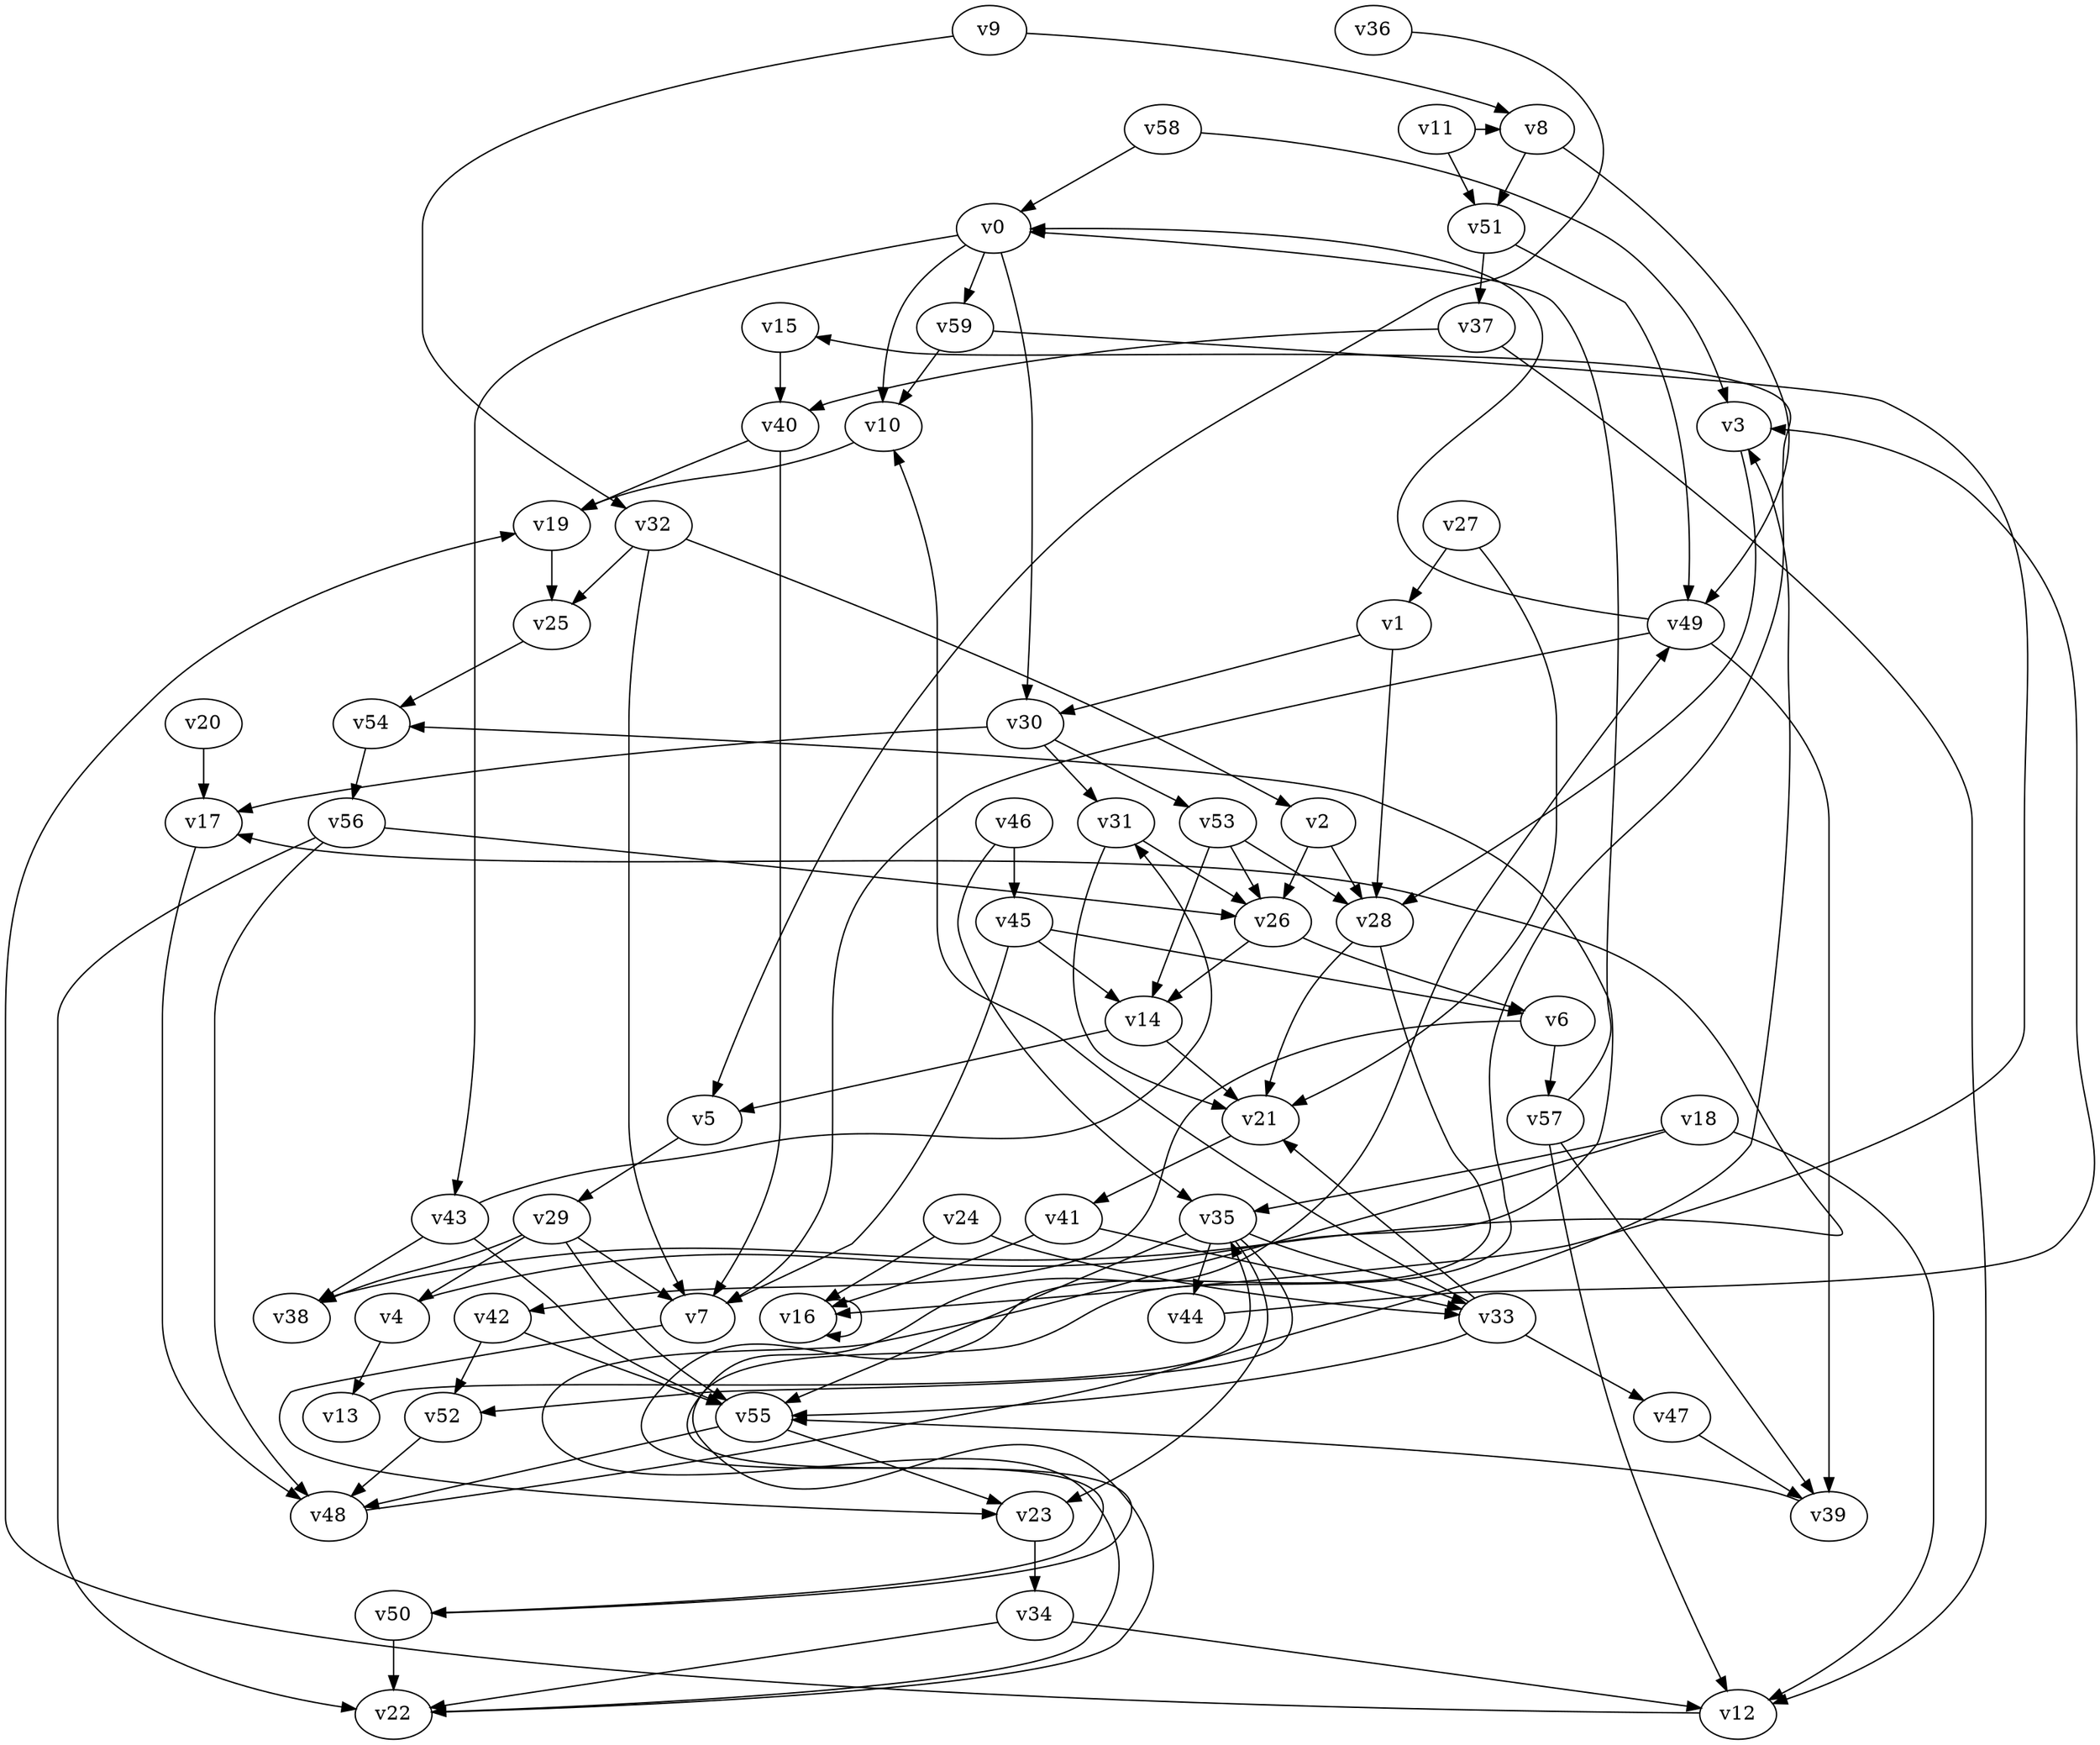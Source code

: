 // Benchmark game 76 - 60 vertices
// time_bound: 16
// targets: v5
digraph G {
    v0 [name="v0", player=0];
    v1 [name="v1", player=0];
    v2 [name="v2", player=1];
    v3 [name="v3", player=1];
    v4 [name="v4", player=0];
    v5 [name="v5", player=1, target=1];
    v6 [name="v6", player=1];
    v7 [name="v7", player=1];
    v8 [name="v8", player=1];
    v9 [name="v9", player=0];
    v10 [name="v10", player=1];
    v11 [name="v11", player=1];
    v12 [name="v12", player=1];
    v13 [name="v13", player=0];
    v14 [name="v14", player=1];
    v15 [name="v15", player=0];
    v16 [name="v16", player=0];
    v17 [name="v17", player=1];
    v18 [name="v18", player=1];
    v19 [name="v19", player=0];
    v20 [name="v20", player=1];
    v21 [name="v21", player=1];
    v22 [name="v22", player=0];
    v23 [name="v23", player=0];
    v24 [name="v24", player=0];
    v25 [name="v25", player=1];
    v26 [name="v26", player=0];
    v27 [name="v27", player=0];
    v28 [name="v28", player=1];
    v29 [name="v29", player=1];
    v30 [name="v30", player=0];
    v31 [name="v31", player=1];
    v32 [name="v32", player=1];
    v33 [name="v33", player=0];
    v34 [name="v34", player=1];
    v35 [name="v35", player=0];
    v36 [name="v36", player=1];
    v37 [name="v37", player=1];
    v38 [name="v38", player=0];
    v39 [name="v39", player=1];
    v40 [name="v40", player=1];
    v41 [name="v41", player=0];
    v42 [name="v42", player=0];
    v43 [name="v43", player=1];
    v44 [name="v44", player=0];
    v45 [name="v45", player=0];
    v46 [name="v46", player=1];
    v47 [name="v47", player=0];
    v48 [name="v48", player=1];
    v49 [name="v49", player=1];
    v50 [name="v50", player=0];
    v51 [name="v51", player=1];
    v52 [name="v52", player=1];
    v53 [name="v53", player=1];
    v54 [name="v54", player=1];
    v55 [name="v55", player=1];
    v56 [name="v56", player=0];
    v57 [name="v57", player=0];
    v58 [name="v58", player=1];
    v59 [name="v59", player=0];

    v0 -> v59;
    v1 -> v28;
    v2 -> v26;
    v3 -> v28;
    v4 -> v54 [constraint="t mod 4 == 3"];
    v5 -> v29;
    v6 -> v42 [constraint="t >= 2"];
    v7 -> v23 [constraint="t < 6"];
    v8 -> v51;
    v9 -> v32;
    v10 -> v19;
    v11 -> v8 [constraint="t < 8"];
    v12 -> v19 [constraint="t mod 5 == 3"];
    v13 -> v35 [constraint="t >= 2"];
    v14 -> v5;
    v15 -> v40;
    v16 -> v16;
    v17 -> v48;
    v18 -> v22 [constraint="t >= 1"];
    v19 -> v25;
    v20 -> v17;
    v21 -> v41;
    v22 -> v49 [constraint="t mod 5 == 1"];
    v23 -> v34;
    v24 -> v33 [constraint="t >= 1"];
    v25 -> v54;
    v26 -> v14;
    v27 -> v21;
    v28 -> v50 [constraint="t mod 3 == 2"];
    v29 -> v4;
    v30 -> v17;
    v31 -> v26;
    v32 -> v25;
    v33 -> v55;
    v34 -> v22;
    v35 -> v52 [constraint="t >= 2"];
    v36 -> v5 [constraint="t < 9"];
    v37 -> v12;
    v38 -> v17 [constraint="t mod 3 == 0"];
    v39 -> v55 [constraint="t mod 5 == 0"];
    v40 -> v19;
    v41 -> v33;
    v42 -> v52;
    v43 -> v31 [constraint="t mod 5 == 0"];
    v44 -> v3 [constraint="t >= 2"];
    v45 -> v6;
    v46 -> v35;
    v47 -> v39;
    v48 -> v3 [constraint="t < 5"];
    v49 -> v0 [constraint="t < 6"];
    v50 -> v15 [constraint="t mod 5 == 0"];
    v51 -> v37;
    v52 -> v48;
    v53 -> v26 [constraint="t mod 2 == 1"];
    v54 -> v56;
    v55 -> v48;
    v56 -> v22;
    v57 -> v39;
    v58 -> v3;
    v59 -> v16 [constraint="t mod 4 == 3"];
    v33 -> v21;
    v55 -> v23;
    v58 -> v0;
    v40 -> v7;
    v4 -> v13;
    v28 -> v21;
    v14 -> v21;
    v33 -> v10;
    v45 -> v7;
    v1 -> v30;
    v59 -> v10;
    v35 -> v33;
    v43 -> v55;
    v53 -> v28;
    v33 -> v47;
    v0 -> v30;
    v8 -> v49;
    v29 -> v38;
    v45 -> v14;
    v29 -> v7;
    v26 -> v6;
    v27 -> v1;
    v35 -> v44;
    v32 -> v7;
    v49 -> v39;
    v30 -> v53;
    v9 -> v8;
    v57 -> v12;
    v43 -> v38;
    v56 -> v48;
    v37 -> v40;
    v24 -> v16;
    v30 -> v31;
    v49 -> v7;
    v34 -> v12;
    v31 -> v21;
    v53 -> v14;
    v2 -> v28;
    v56 -> v26;
    v35 -> v55;
    v6 -> v57;
    v57 -> v0;
    v11 -> v51;
    v18 -> v35;
    v0 -> v43;
    v46 -> v45;
    v35 -> v23;
    v50 -> v22;
    v29 -> v55;
    v32 -> v2;
    v0 -> v10;
    v41 -> v16;
    v42 -> v55;
    v18 -> v12;
    v51 -> v49;
}
